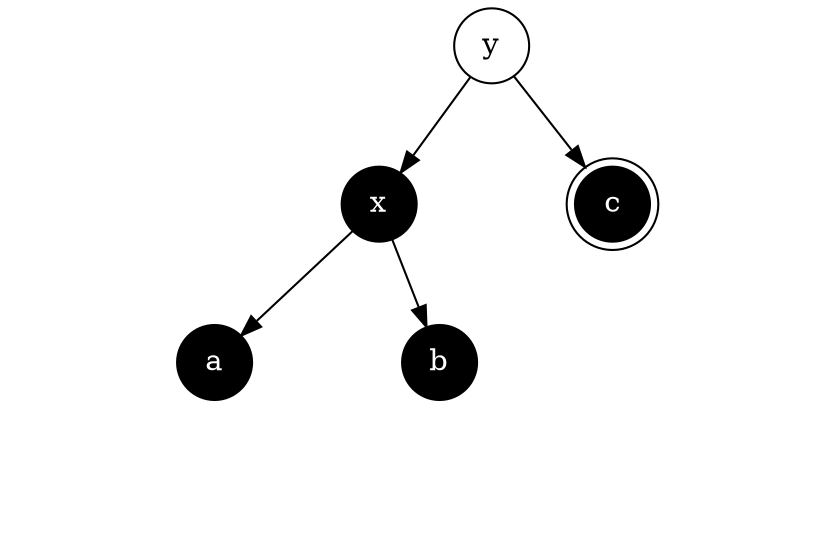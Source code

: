 digraph G{
    margin="0";
	node[shape=circle]
	ay[label="y", style=filled, fillcolor=white, fontcolor=black];
	ax[label="x", style=filled, fillcolor=black, fontcolor=white];
	aa[label="a", style=filled, fillcolor=black, fontcolor=white];
	nilaal[label="", style=invis];
	nilaar[label="", style=invis];
	nilaam[label="", style=invis];
	aa->nilaal[style=invis];
	aa->nilaam[style=invis];
	aa->nilaar[style=invis];
	{rank=same nilaal->nilaam->nilaar[style=invis]}
	ab[label="b", style=filled, fillcolor=black, fontcolor=white];
	nilabl[label="", style=invis];
	nilabr[label="", style=invis];
	nilabm[label="", style=invis];
	ab->nilabl[style=invis];
	ab->nilabm[style=invis];
	ab->nilabr[style=invis];
	{rank=same nilabl->nilabm->nilabr[style=invis]}
	nilaxm[label="", style=invis];
	ax->aa
	ax->nilaxm[style=invis];
	ax->ab
	{rank=same aa->nilaxm->ab[style=invis]}
	ac[label="c", style=filled, fillcolor=black, fontcolor=white, peripheries=2];
	nilacl[label="", style=invis];
	nilacr[label="", style=invis];
	nilacm[label="", style=invis];
	ac->nilacl[style=invis];
	ac->nilacm[style=invis];
	ac->nilacr[style=invis];
	{rank=same nilacl->nilacm->nilacr[style=invis]}
	nilaym[label="", style=invis];
	ay->ax
	ay->nilaym[style=invis];
	ay->ac
	{rank=same ax->nilaym->ac[style=invis]}
}